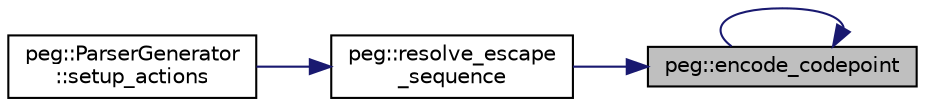 digraph "peg::encode_codepoint"
{
 // LATEX_PDF_SIZE
  edge [fontname="Helvetica",fontsize="10",labelfontname="Helvetica",labelfontsize="10"];
  node [fontname="Helvetica",fontsize="10",shape=record];
  rankdir="RL";
  Node1 [label="peg::encode_codepoint",height=0.2,width=0.4,color="black", fillcolor="grey75", style="filled", fontcolor="black",tooltip=" "];
  Node1 -> Node1 [dir="back",color="midnightblue",fontsize="10",style="solid"];
  Node1 -> Node2 [dir="back",color="midnightblue",fontsize="10",style="solid"];
  Node2 [label="peg::resolve_escape\l_sequence",height=0.2,width=0.4,color="black", fillcolor="white", style="filled",URL="$namespacepeg.html#a6467f8636691f3591157c71a18c15e79",tooltip=" "];
  Node2 -> Node3 [dir="back",color="midnightblue",fontsize="10",style="solid"];
  Node3 [label="peg::ParserGenerator\l::setup_actions",height=0.2,width=0.4,color="black", fillcolor="white", style="filled",URL="$classpeg_1_1ParserGenerator.html#afa7a9efe83e831fd48692dc871c5f3f9",tooltip=" "];
}
